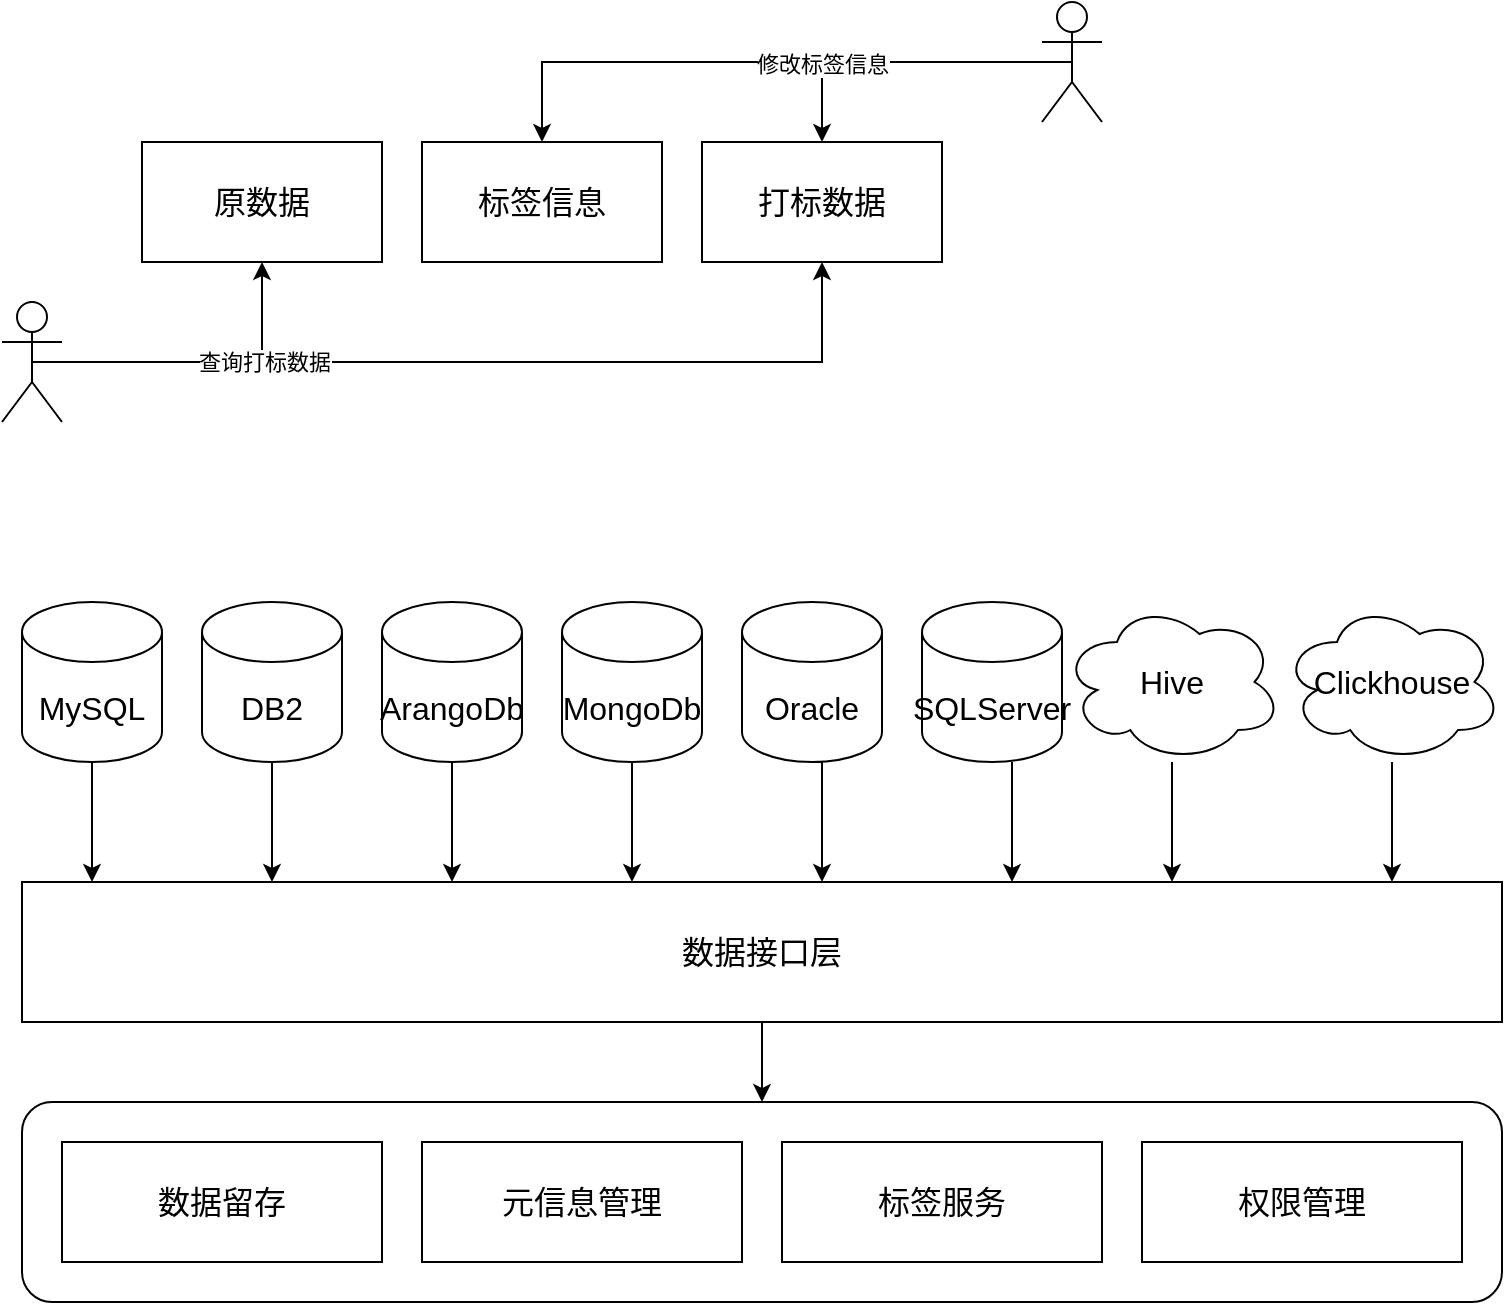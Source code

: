 <mxfile version="21.0.2" type="github">
  <diagram name="第 1 页" id="Kx43E6O90BhxfrlWNgs3">
    <mxGraphModel dx="766" dy="602" grid="1" gridSize="10" guides="1" tooltips="1" connect="1" arrows="1" fold="1" page="1" pageScale="1" pageWidth="827" pageHeight="1169" math="0" shadow="0">
      <root>
        <mxCell id="0" />
        <mxCell id="1" parent="0" />
        <mxCell id="RBcMiiGmothh_dVmTL_C-47" value="" style="rounded=1;whiteSpace=wrap;html=1;" vertex="1" parent="1">
          <mxGeometry x="60" y="650" width="740" height="100" as="geometry" />
        </mxCell>
        <mxCell id="RBcMiiGmothh_dVmTL_C-1" value="原数据" style="rounded=0;whiteSpace=wrap;html=1;fontSize=16;" vertex="1" parent="1">
          <mxGeometry x="120" y="170" width="120" height="60" as="geometry" />
        </mxCell>
        <mxCell id="RBcMiiGmothh_dVmTL_C-2" value="打标数据" style="rounded=0;whiteSpace=wrap;html=1;fontSize=16;" vertex="1" parent="1">
          <mxGeometry x="400" y="170" width="120" height="60" as="geometry" />
        </mxCell>
        <mxCell id="RBcMiiGmothh_dVmTL_C-3" value="标签信息" style="rounded=0;whiteSpace=wrap;html=1;fontSize=16;" vertex="1" parent="1">
          <mxGeometry x="260" y="170" width="120" height="60" as="geometry" />
        </mxCell>
        <mxCell id="RBcMiiGmothh_dVmTL_C-6" style="edgeStyle=orthogonalEdgeStyle;rounded=0;orthogonalLoop=1;jettySize=auto;html=1;entryX=0.5;entryY=1;entryDx=0;entryDy=0;" edge="1" parent="1" source="RBcMiiGmothh_dVmTL_C-4" target="RBcMiiGmothh_dVmTL_C-1">
          <mxGeometry relative="1" as="geometry" />
        </mxCell>
        <mxCell id="RBcMiiGmothh_dVmTL_C-7" style="edgeStyle=orthogonalEdgeStyle;rounded=0;orthogonalLoop=1;jettySize=auto;html=1;exitX=0.5;exitY=0.5;exitDx=0;exitDy=0;exitPerimeter=0;entryX=0.5;entryY=1;entryDx=0;entryDy=0;" edge="1" parent="1" source="RBcMiiGmothh_dVmTL_C-4" target="RBcMiiGmothh_dVmTL_C-2">
          <mxGeometry relative="1" as="geometry" />
        </mxCell>
        <mxCell id="RBcMiiGmothh_dVmTL_C-16" value="查询打标数据" style="edgeLabel;html=1;align=center;verticalAlign=middle;resizable=0;points=[];" vertex="1" connectable="0" parent="RBcMiiGmothh_dVmTL_C-7">
          <mxGeometry x="-0.225" y="2" relative="1" as="geometry">
            <mxPoint x="-57" y="2" as="offset" />
          </mxGeometry>
        </mxCell>
        <mxCell id="RBcMiiGmothh_dVmTL_C-4" value="" style="shape=umlActor;verticalLabelPosition=bottom;verticalAlign=top;html=1;outlineConnect=0;" vertex="1" parent="1">
          <mxGeometry x="50" y="250" width="30" height="60" as="geometry" />
        </mxCell>
        <mxCell id="RBcMiiGmothh_dVmTL_C-12" value="" style="edgeStyle=orthogonalEdgeStyle;rounded=0;orthogonalLoop=1;jettySize=auto;html=1;entryX=0.5;entryY=0;entryDx=0;entryDy=0;" edge="1" parent="1" source="RBcMiiGmothh_dVmTL_C-10" target="RBcMiiGmothh_dVmTL_C-3">
          <mxGeometry x="0.035" relative="1" as="geometry">
            <mxPoint as="offset" />
          </mxGeometry>
        </mxCell>
        <mxCell id="RBcMiiGmothh_dVmTL_C-13" style="edgeStyle=orthogonalEdgeStyle;rounded=0;orthogonalLoop=1;jettySize=auto;html=1;exitX=0.5;exitY=0.5;exitDx=0;exitDy=0;exitPerimeter=0;entryX=0.5;entryY=0;entryDx=0;entryDy=0;" edge="1" parent="1" source="RBcMiiGmothh_dVmTL_C-10" target="RBcMiiGmothh_dVmTL_C-2">
          <mxGeometry relative="1" as="geometry" />
        </mxCell>
        <mxCell id="RBcMiiGmothh_dVmTL_C-17" value="修改标签信息" style="edgeLabel;html=1;align=center;verticalAlign=middle;resizable=0;points=[];" vertex="1" connectable="0" parent="RBcMiiGmothh_dVmTL_C-13">
          <mxGeometry x="0.609" relative="1" as="geometry">
            <mxPoint y="-7" as="offset" />
          </mxGeometry>
        </mxCell>
        <mxCell id="RBcMiiGmothh_dVmTL_C-10" value="" style="shape=umlActor;verticalLabelPosition=bottom;verticalAlign=top;html=1;outlineConnect=0;" vertex="1" parent="1">
          <mxGeometry x="570" y="100" width="30" height="60" as="geometry" />
        </mxCell>
        <mxCell id="RBcMiiGmothh_dVmTL_C-48" style="edgeStyle=orthogonalEdgeStyle;rounded=0;orthogonalLoop=1;jettySize=auto;html=1;" edge="1" parent="1" source="RBcMiiGmothh_dVmTL_C-20" target="RBcMiiGmothh_dVmTL_C-47">
          <mxGeometry relative="1" as="geometry" />
        </mxCell>
        <mxCell id="RBcMiiGmothh_dVmTL_C-20" value="数据接口层" style="rounded=0;whiteSpace=wrap;html=1;fontSize=16;" vertex="1" parent="1">
          <mxGeometry x="60" y="540" width="740" height="70" as="geometry" />
        </mxCell>
        <mxCell id="RBcMiiGmothh_dVmTL_C-31" style="edgeStyle=orthogonalEdgeStyle;rounded=0;orthogonalLoop=1;jettySize=auto;html=1;exitX=0.5;exitY=1;exitDx=0;exitDy=0;exitPerimeter=0;" edge="1" parent="1" source="RBcMiiGmothh_dVmTL_C-21" target="RBcMiiGmothh_dVmTL_C-20">
          <mxGeometry relative="1" as="geometry">
            <Array as="points">
              <mxPoint x="95" y="520" />
              <mxPoint x="95" y="520" />
            </Array>
          </mxGeometry>
        </mxCell>
        <mxCell id="RBcMiiGmothh_dVmTL_C-21" value="MySQL" style="shape=cylinder3;whiteSpace=wrap;html=1;boundedLbl=1;backgroundOutline=1;size=15;fontSize=16;" vertex="1" parent="1">
          <mxGeometry x="60" y="400" width="70" height="80" as="geometry" />
        </mxCell>
        <mxCell id="RBcMiiGmothh_dVmTL_C-32" style="edgeStyle=orthogonalEdgeStyle;rounded=0;orthogonalLoop=1;jettySize=auto;html=1;" edge="1" parent="1" source="RBcMiiGmothh_dVmTL_C-22" target="RBcMiiGmothh_dVmTL_C-20">
          <mxGeometry relative="1" as="geometry">
            <Array as="points">
              <mxPoint x="185" y="520" />
              <mxPoint x="185" y="520" />
            </Array>
          </mxGeometry>
        </mxCell>
        <mxCell id="RBcMiiGmothh_dVmTL_C-22" value="DB2" style="shape=cylinder3;whiteSpace=wrap;html=1;boundedLbl=1;backgroundOutline=1;size=15;fontSize=16;" vertex="1" parent="1">
          <mxGeometry x="150" y="400" width="70" height="80" as="geometry" />
        </mxCell>
        <mxCell id="RBcMiiGmothh_dVmTL_C-33" style="edgeStyle=orthogonalEdgeStyle;rounded=0;orthogonalLoop=1;jettySize=auto;html=1;" edge="1" parent="1" source="RBcMiiGmothh_dVmTL_C-23" target="RBcMiiGmothh_dVmTL_C-20">
          <mxGeometry relative="1" as="geometry">
            <Array as="points">
              <mxPoint x="275" y="530" />
              <mxPoint x="275" y="530" />
            </Array>
          </mxGeometry>
        </mxCell>
        <mxCell id="RBcMiiGmothh_dVmTL_C-23" value="ArangoDb" style="shape=cylinder3;whiteSpace=wrap;html=1;boundedLbl=1;backgroundOutline=1;size=15;fontSize=16;" vertex="1" parent="1">
          <mxGeometry x="240" y="400" width="70" height="80" as="geometry" />
        </mxCell>
        <mxCell id="RBcMiiGmothh_dVmTL_C-34" style="edgeStyle=orthogonalEdgeStyle;rounded=0;orthogonalLoop=1;jettySize=auto;html=1;" edge="1" parent="1" source="RBcMiiGmothh_dVmTL_C-24" target="RBcMiiGmothh_dVmTL_C-20">
          <mxGeometry relative="1" as="geometry">
            <Array as="points">
              <mxPoint x="365" y="530" />
              <mxPoint x="365" y="530" />
            </Array>
          </mxGeometry>
        </mxCell>
        <mxCell id="RBcMiiGmothh_dVmTL_C-24" value="MongoDb" style="shape=cylinder3;whiteSpace=wrap;html=1;boundedLbl=1;backgroundOutline=1;size=15;fontSize=16;" vertex="1" parent="1">
          <mxGeometry x="330" y="400" width="70" height="80" as="geometry" />
        </mxCell>
        <mxCell id="RBcMiiGmothh_dVmTL_C-42" style="edgeStyle=orthogonalEdgeStyle;rounded=0;orthogonalLoop=1;jettySize=auto;html=1;" edge="1" parent="1" source="RBcMiiGmothh_dVmTL_C-25" target="RBcMiiGmothh_dVmTL_C-20">
          <mxGeometry relative="1" as="geometry">
            <Array as="points">
              <mxPoint x="555" y="520" />
              <mxPoint x="555" y="520" />
            </Array>
          </mxGeometry>
        </mxCell>
        <mxCell id="RBcMiiGmothh_dVmTL_C-25" value="SQLServer" style="shape=cylinder3;whiteSpace=wrap;html=1;boundedLbl=1;backgroundOutline=1;size=15;fontSize=16;" vertex="1" parent="1">
          <mxGeometry x="510" y="400" width="70" height="80" as="geometry" />
        </mxCell>
        <mxCell id="RBcMiiGmothh_dVmTL_C-35" style="edgeStyle=orthogonalEdgeStyle;rounded=0;orthogonalLoop=1;jettySize=auto;html=1;exitX=0.5;exitY=1;exitDx=0;exitDy=0;exitPerimeter=0;" edge="1" parent="1" source="RBcMiiGmothh_dVmTL_C-26" target="RBcMiiGmothh_dVmTL_C-20">
          <mxGeometry relative="1" as="geometry">
            <Array as="points">
              <mxPoint x="460" y="520" />
              <mxPoint x="460" y="520" />
            </Array>
          </mxGeometry>
        </mxCell>
        <mxCell id="RBcMiiGmothh_dVmTL_C-26" value="Oracle" style="shape=cylinder3;whiteSpace=wrap;html=1;boundedLbl=1;backgroundOutline=1;size=15;fontSize=16;" vertex="1" parent="1">
          <mxGeometry x="420" y="400" width="70" height="80" as="geometry" />
        </mxCell>
        <mxCell id="RBcMiiGmothh_dVmTL_C-44" value="数据留存" style="rounded=0;whiteSpace=wrap;html=1;fontSize=16;" vertex="1" parent="1">
          <mxGeometry x="80" y="670" width="160" height="60" as="geometry" />
        </mxCell>
        <mxCell id="RBcMiiGmothh_dVmTL_C-45" value="元信息管理" style="rounded=0;whiteSpace=wrap;html=1;fontSize=16;" vertex="1" parent="1">
          <mxGeometry x="260" y="670" width="160" height="60" as="geometry" />
        </mxCell>
        <mxCell id="RBcMiiGmothh_dVmTL_C-46" value="标签服务" style="rounded=0;whiteSpace=wrap;html=1;fontSize=16;" vertex="1" parent="1">
          <mxGeometry x="440" y="670" width="160" height="60" as="geometry" />
        </mxCell>
        <mxCell id="RBcMiiGmothh_dVmTL_C-49" value="权限管理" style="rounded=0;whiteSpace=wrap;html=1;fontSize=16;" vertex="1" parent="1">
          <mxGeometry x="620" y="670" width="160" height="60" as="geometry" />
        </mxCell>
        <mxCell id="RBcMiiGmothh_dVmTL_C-54" style="edgeStyle=orthogonalEdgeStyle;rounded=0;orthogonalLoop=1;jettySize=auto;html=1;" edge="1" parent="1" source="RBcMiiGmothh_dVmTL_C-51" target="RBcMiiGmothh_dVmTL_C-20">
          <mxGeometry relative="1" as="geometry">
            <Array as="points">
              <mxPoint x="745" y="520" />
              <mxPoint x="745" y="520" />
            </Array>
          </mxGeometry>
        </mxCell>
        <mxCell id="RBcMiiGmothh_dVmTL_C-51" value="&lt;font style=&quot;font-size: 16px;&quot;&gt;Clickhouse&lt;/font&gt;" style="ellipse;shape=cloud;whiteSpace=wrap;html=1;" vertex="1" parent="1">
          <mxGeometry x="690" y="400" width="110" height="80" as="geometry" />
        </mxCell>
        <mxCell id="RBcMiiGmothh_dVmTL_C-55" style="edgeStyle=orthogonalEdgeStyle;rounded=0;orthogonalLoop=1;jettySize=auto;html=1;" edge="1" parent="1" source="RBcMiiGmothh_dVmTL_C-52" target="RBcMiiGmothh_dVmTL_C-20">
          <mxGeometry relative="1" as="geometry">
            <Array as="points">
              <mxPoint x="635" y="520" />
              <mxPoint x="635" y="520" />
            </Array>
          </mxGeometry>
        </mxCell>
        <mxCell id="RBcMiiGmothh_dVmTL_C-52" value="&lt;font style=&quot;font-size: 16px;&quot;&gt;Hive&lt;/font&gt;" style="ellipse;shape=cloud;whiteSpace=wrap;html=1;" vertex="1" parent="1">
          <mxGeometry x="580" y="400" width="110" height="80" as="geometry" />
        </mxCell>
      </root>
    </mxGraphModel>
  </diagram>
</mxfile>
